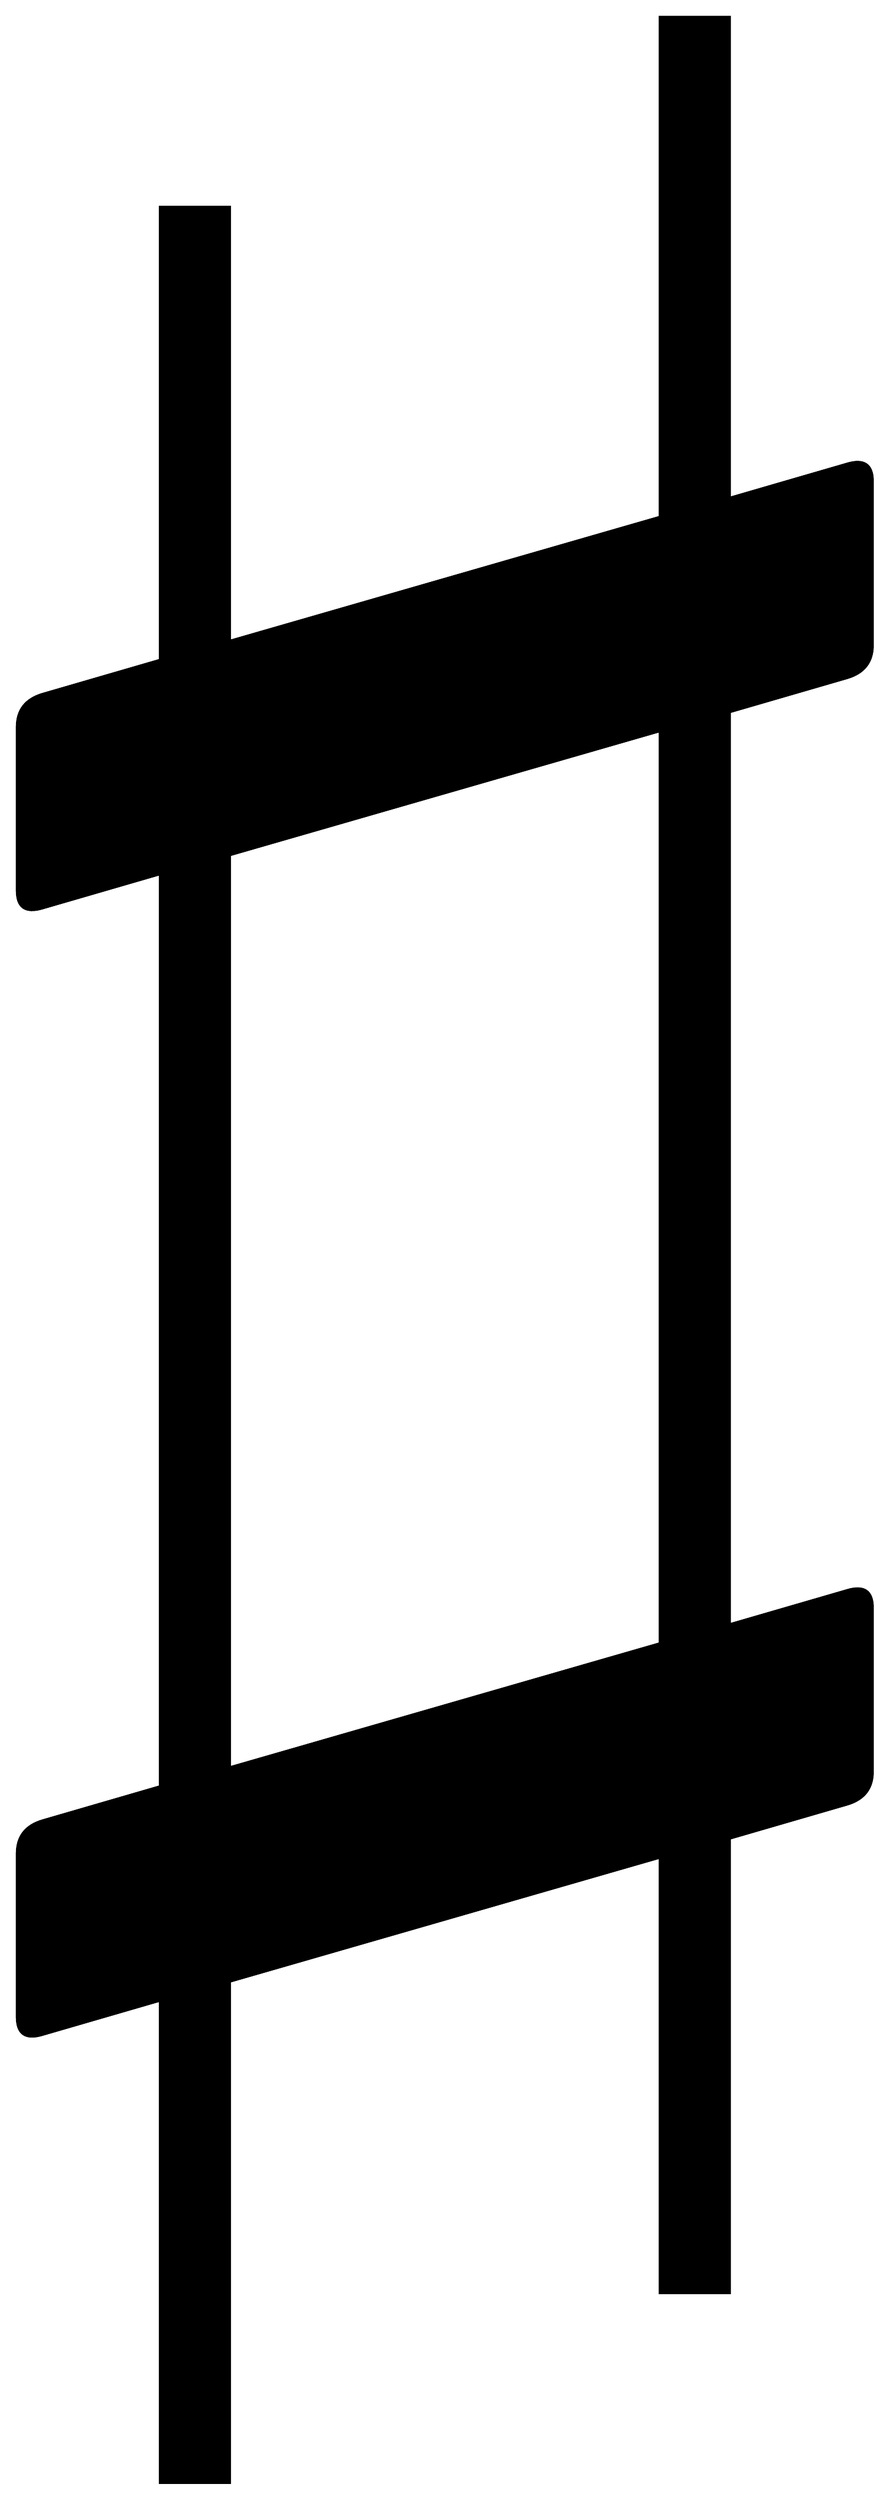 


\begin{tikzpicture}[y=0.80pt, x=0.80pt, yscale=-1.0, xscale=1.0, inner sep=0pt, outer sep=0pt]
\begin{scope}[shift={(100.0,1706.0)},nonzero rule]
  \path[draw=.,fill=.,line width=1.600pt] (756.0,-170.0) .. controls
    (756.0,-156.667) and (749.333,-148.0) .. (736.0,-144.0) --
    (643.0,-117.0) -- (643.0,242.0) -- (588.0,242.0) --
    (588.0,-102.0) -- (248.0,-4.0) -- (248.0,392.0) --
    (193.0,392.0) -- (193.0,11.0) -- (100.0,38.0) .. controls
    (86.667,42.0) and (80.0,37.333) .. (80.0,24.0) --
    (80.0,-105.0) .. controls (80.0,-118.333) and (86.667,-127.0) ..
    (100.0,-131.0) -- (193.0,-158.0) -- (193.0,-879.0) --
    (100.0,-852.0) .. controls (86.667,-848.0) and (80.0,-852.667)
    .. (80.0,-866.0) -- (80.0,-995.0) .. controls (80.0,-1008.333)
    and (86.667,-1017.0) .. (100.0,-1021.0) -- (193.0,-1048.0) --
    (193.0,-1406.0) -- (248.0,-1406.0) -- (248.0,-1063.0) --
    (588.0,-1161.0) -- (588.0,-1556.0) -- (643.0,-1556.0) --
    (643.0,-1176.0) -- (736.0,-1203.0) .. controls
    (749.333,-1207.0) and (756.0,-1202.333) .. (756.0,-1189.0) --
    (756.0,-1060.0) .. controls (756.0,-1046.667) and
    (749.333,-1038.0) .. (736.0,-1034.0) -- (643.0,-1007.0) --
    (643.0,-286.0) -- (736.0,-313.0) .. controls (749.333,-317.0)
    and (756.0,-312.333) .. (756.0,-299.0) -- (756.0,-170.0) --
    cycle(588.0,-271.0) -- (588.0,-992.0) -- (248.0,-894.0) --
    (248.0,-173.0) -- (588.0,-271.0) -- cycle;
\end{scope}

\end{tikzpicture}

